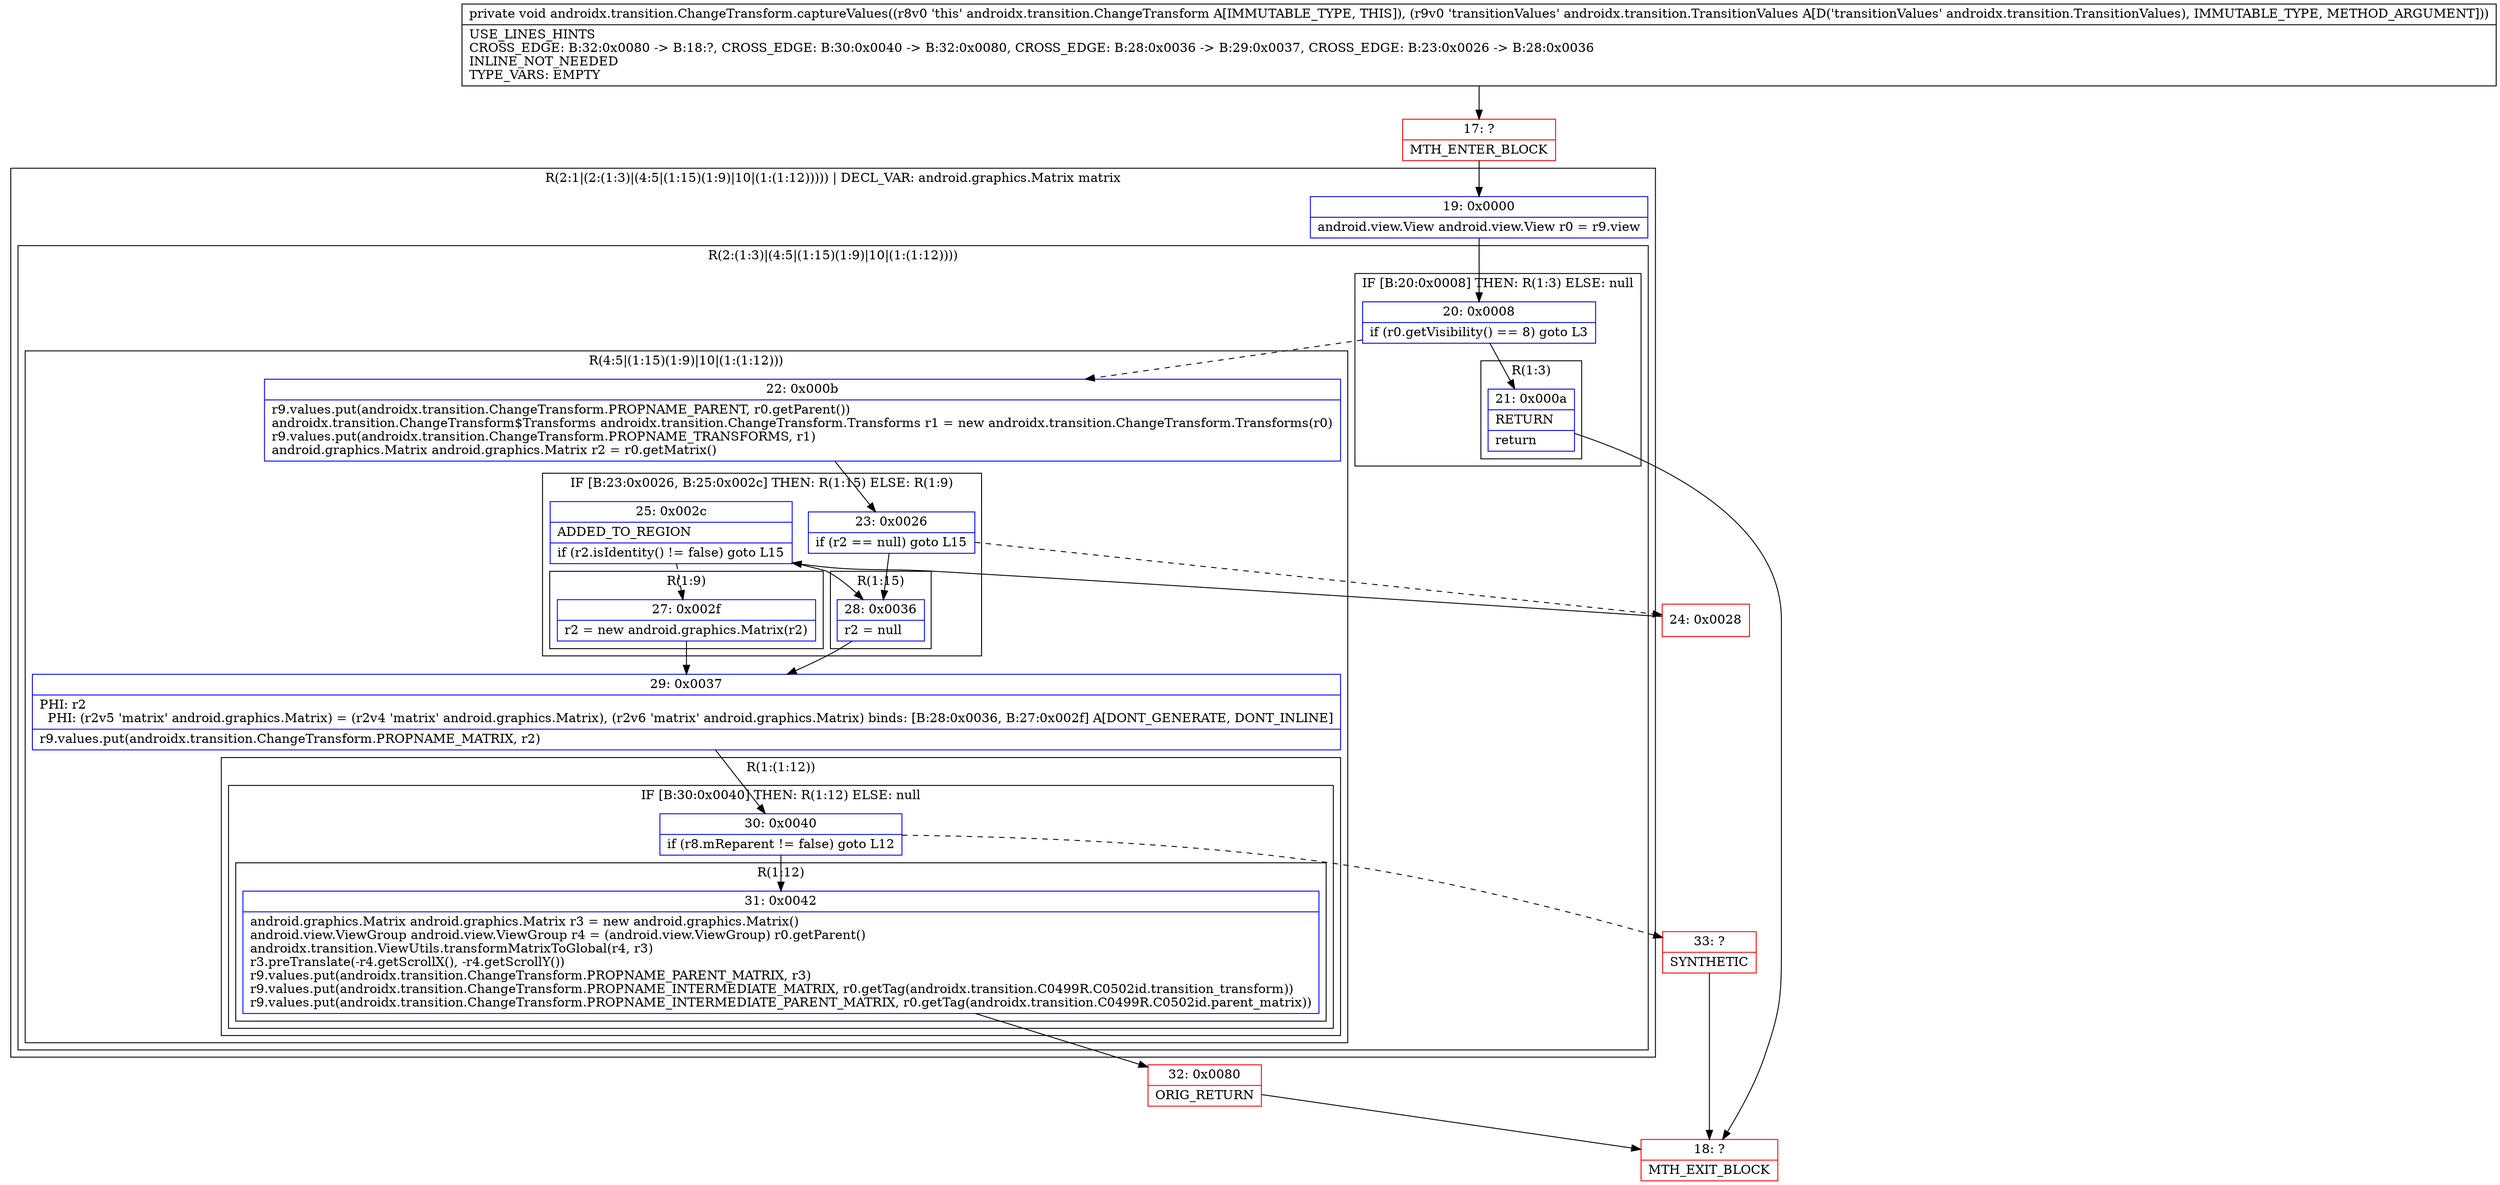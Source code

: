 digraph "CFG forandroidx.transition.ChangeTransform.captureValues(Landroidx\/transition\/TransitionValues;)V" {
subgraph cluster_Region_1323145669 {
label = "R(2:1|(2:(1:3)|(4:5|(1:15)(1:9)|10|(1:(1:12))))) | DECL_VAR: android.graphics.Matrix matrix\l";
node [shape=record,color=blue];
Node_19 [shape=record,label="{19\:\ 0x0000|android.view.View android.view.View r0 = r9.view\l}"];
subgraph cluster_Region_2137570 {
label = "R(2:(1:3)|(4:5|(1:15)(1:9)|10|(1:(1:12))))";
node [shape=record,color=blue];
subgraph cluster_IfRegion_1147256169 {
label = "IF [B:20:0x0008] THEN: R(1:3) ELSE: null";
node [shape=record,color=blue];
Node_20 [shape=record,label="{20\:\ 0x0008|if (r0.getVisibility() == 8) goto L3\l}"];
subgraph cluster_Region_1764664789 {
label = "R(1:3)";
node [shape=record,color=blue];
Node_21 [shape=record,label="{21\:\ 0x000a|RETURN\l|return\l}"];
}
}
subgraph cluster_Region_1761590080 {
label = "R(4:5|(1:15)(1:9)|10|(1:(1:12)))";
node [shape=record,color=blue];
Node_22 [shape=record,label="{22\:\ 0x000b|r9.values.put(androidx.transition.ChangeTransform.PROPNAME_PARENT, r0.getParent())\landroidx.transition.ChangeTransform$Transforms androidx.transition.ChangeTransform.Transforms r1 = new androidx.transition.ChangeTransform.Transforms(r0)\lr9.values.put(androidx.transition.ChangeTransform.PROPNAME_TRANSFORMS, r1)\landroid.graphics.Matrix android.graphics.Matrix r2 = r0.getMatrix()\l}"];
subgraph cluster_IfRegion_1330536671 {
label = "IF [B:23:0x0026, B:25:0x002c] THEN: R(1:15) ELSE: R(1:9)";
node [shape=record,color=blue];
Node_23 [shape=record,label="{23\:\ 0x0026|if (r2 == null) goto L15\l}"];
Node_25 [shape=record,label="{25\:\ 0x002c|ADDED_TO_REGION\l|if (r2.isIdentity() != false) goto L15\l}"];
subgraph cluster_Region_331192464 {
label = "R(1:15)";
node [shape=record,color=blue];
Node_28 [shape=record,label="{28\:\ 0x0036|r2 = null\l}"];
}
subgraph cluster_Region_101516970 {
label = "R(1:9)";
node [shape=record,color=blue];
Node_27 [shape=record,label="{27\:\ 0x002f|r2 = new android.graphics.Matrix(r2)\l}"];
}
}
Node_29 [shape=record,label="{29\:\ 0x0037|PHI: r2 \l  PHI: (r2v5 'matrix' android.graphics.Matrix) = (r2v4 'matrix' android.graphics.Matrix), (r2v6 'matrix' android.graphics.Matrix) binds: [B:28:0x0036, B:27:0x002f] A[DONT_GENERATE, DONT_INLINE]\l|r9.values.put(androidx.transition.ChangeTransform.PROPNAME_MATRIX, r2)\l}"];
subgraph cluster_Region_768685185 {
label = "R(1:(1:12))";
node [shape=record,color=blue];
subgraph cluster_IfRegion_534822602 {
label = "IF [B:30:0x0040] THEN: R(1:12) ELSE: null";
node [shape=record,color=blue];
Node_30 [shape=record,label="{30\:\ 0x0040|if (r8.mReparent != false) goto L12\l}"];
subgraph cluster_Region_1845481236 {
label = "R(1:12)";
node [shape=record,color=blue];
Node_31 [shape=record,label="{31\:\ 0x0042|android.graphics.Matrix android.graphics.Matrix r3 = new android.graphics.Matrix()\landroid.view.ViewGroup android.view.ViewGroup r4 = (android.view.ViewGroup) r0.getParent()\landroidx.transition.ViewUtils.transformMatrixToGlobal(r4, r3)\lr3.preTranslate(\-r4.getScrollX(), \-r4.getScrollY())\lr9.values.put(androidx.transition.ChangeTransform.PROPNAME_PARENT_MATRIX, r3)\lr9.values.put(androidx.transition.ChangeTransform.PROPNAME_INTERMEDIATE_MATRIX, r0.getTag(androidx.transition.C0499R.C0502id.transition_transform))\lr9.values.put(androidx.transition.ChangeTransform.PROPNAME_INTERMEDIATE_PARENT_MATRIX, r0.getTag(androidx.transition.C0499R.C0502id.parent_matrix))\l}"];
}
}
}
}
}
}
Node_17 [shape=record,color=red,label="{17\:\ ?|MTH_ENTER_BLOCK\l}"];
Node_18 [shape=record,color=red,label="{18\:\ ?|MTH_EXIT_BLOCK\l}"];
Node_24 [shape=record,color=red,label="{24\:\ 0x0028}"];
Node_32 [shape=record,color=red,label="{32\:\ 0x0080|ORIG_RETURN\l}"];
Node_33 [shape=record,color=red,label="{33\:\ ?|SYNTHETIC\l}"];
MethodNode[shape=record,label="{private void androidx.transition.ChangeTransform.captureValues((r8v0 'this' androidx.transition.ChangeTransform A[IMMUTABLE_TYPE, THIS]), (r9v0 'transitionValues' androidx.transition.TransitionValues A[D('transitionValues' androidx.transition.TransitionValues), IMMUTABLE_TYPE, METHOD_ARGUMENT]))  | USE_LINES_HINTS\lCROSS_EDGE: B:32:0x0080 \-\> B:18:?, CROSS_EDGE: B:30:0x0040 \-\> B:32:0x0080, CROSS_EDGE: B:28:0x0036 \-\> B:29:0x0037, CROSS_EDGE: B:23:0x0026 \-\> B:28:0x0036\lINLINE_NOT_NEEDED\lTYPE_VARS: EMPTY\l}"];
MethodNode -> Node_17;Node_19 -> Node_20;
Node_20 -> Node_21;
Node_20 -> Node_22[style=dashed];
Node_21 -> Node_18;
Node_22 -> Node_23;
Node_23 -> Node_24[style=dashed];
Node_23 -> Node_28;
Node_25 -> Node_27[style=dashed];
Node_25 -> Node_28;
Node_28 -> Node_29;
Node_27 -> Node_29;
Node_29 -> Node_30;
Node_30 -> Node_31;
Node_30 -> Node_33[style=dashed];
Node_31 -> Node_32;
Node_17 -> Node_19;
Node_24 -> Node_25;
Node_32 -> Node_18;
Node_33 -> Node_18;
}

